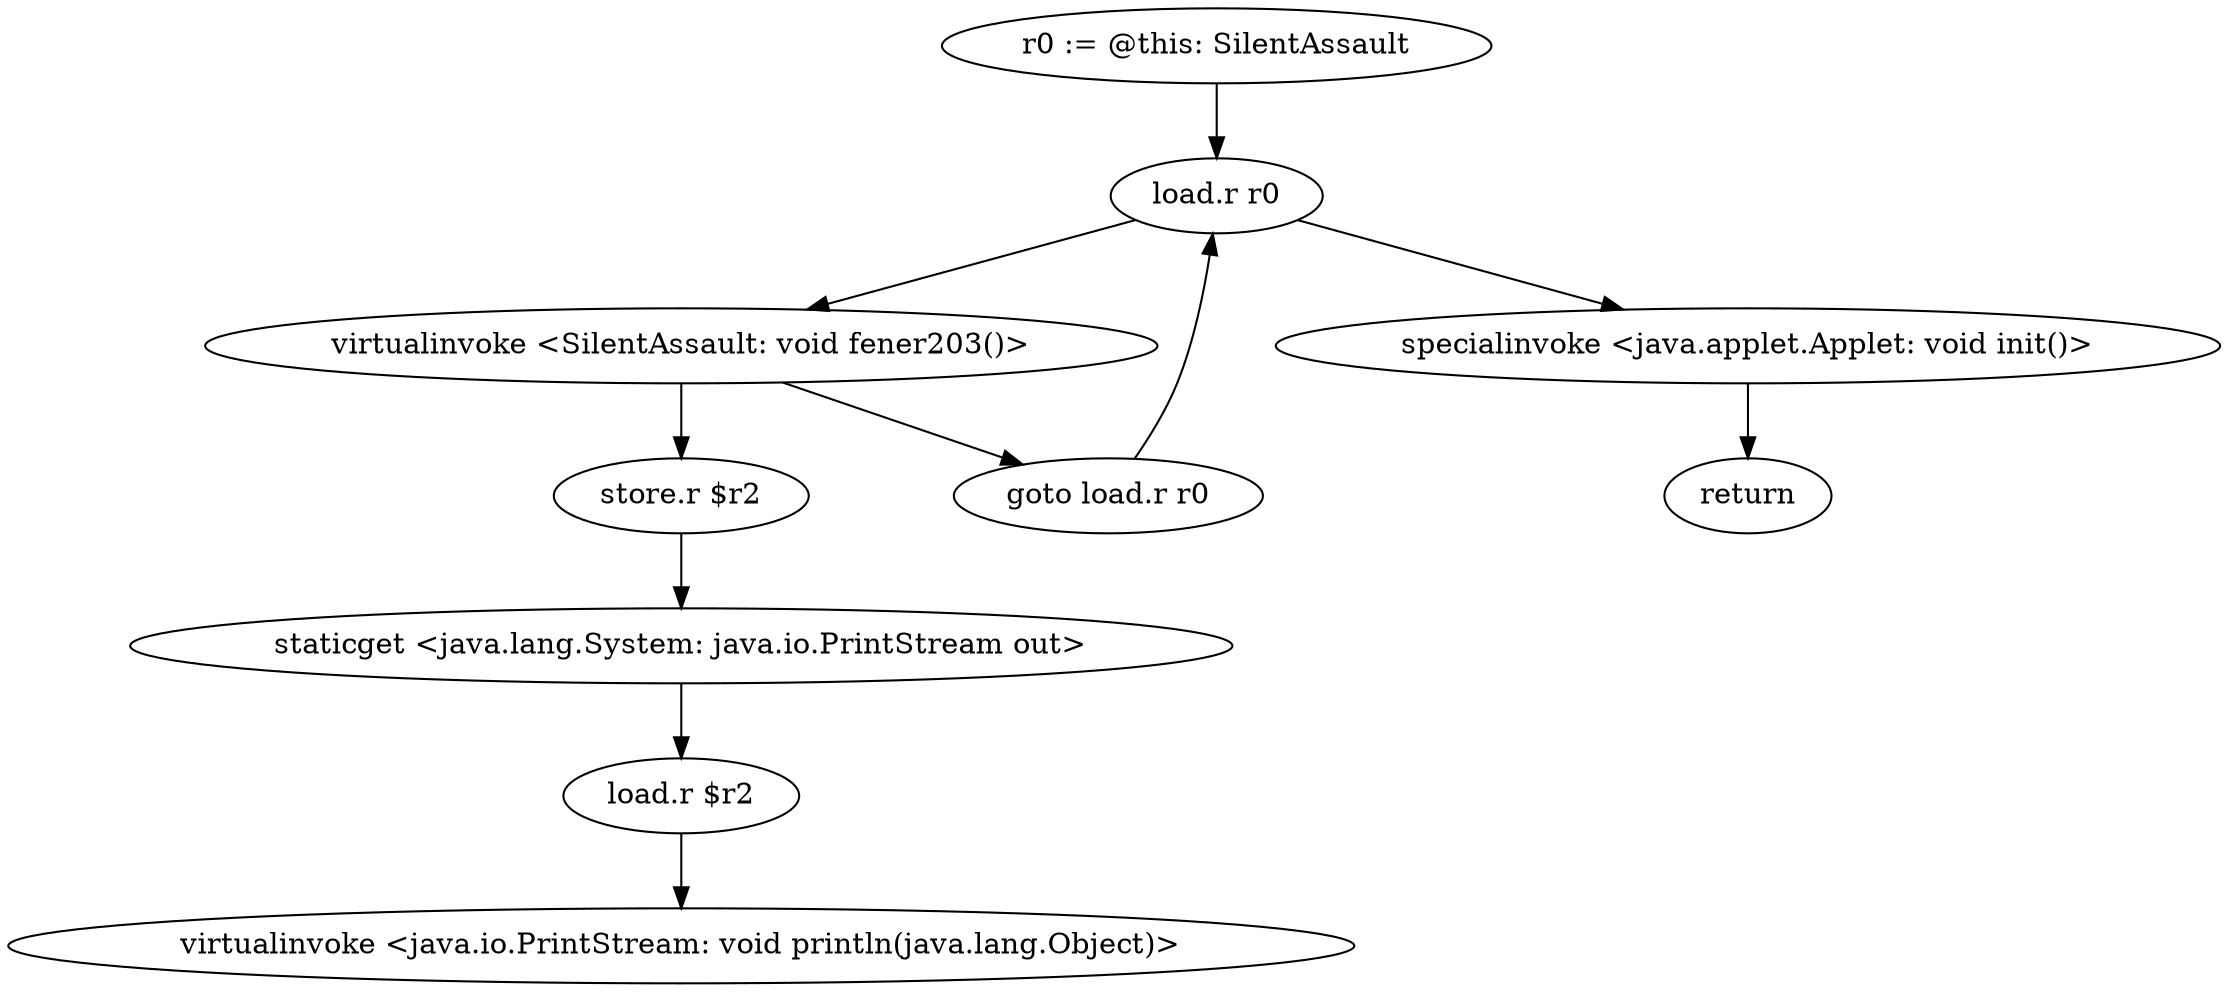 digraph "" {
    "r0 := @this: SilentAssault"
    "load.r r0"
    "r0 := @this: SilentAssault"->"load.r r0";
    "virtualinvoke <SilentAssault: void fener203()>"
    "load.r r0"->"virtualinvoke <SilentAssault: void fener203()>";
    "goto load.r r0"
    "virtualinvoke <SilentAssault: void fener203()>"->"goto load.r r0";
    "goto load.r r0"->"load.r r0";
    "specialinvoke <java.applet.Applet: void init()>"
    "load.r r0"->"specialinvoke <java.applet.Applet: void init()>";
    "return"
    "specialinvoke <java.applet.Applet: void init()>"->"return";
    "store.r $r2"
    "virtualinvoke <SilentAssault: void fener203()>"->"store.r $r2";
    "staticget <java.lang.System: java.io.PrintStream out>"
    "store.r $r2"->"staticget <java.lang.System: java.io.PrintStream out>";
    "load.r $r2"
    "staticget <java.lang.System: java.io.PrintStream out>"->"load.r $r2";
    "virtualinvoke <java.io.PrintStream: void println(java.lang.Object)>"
    "load.r $r2"->"virtualinvoke <java.io.PrintStream: void println(java.lang.Object)>";
}
